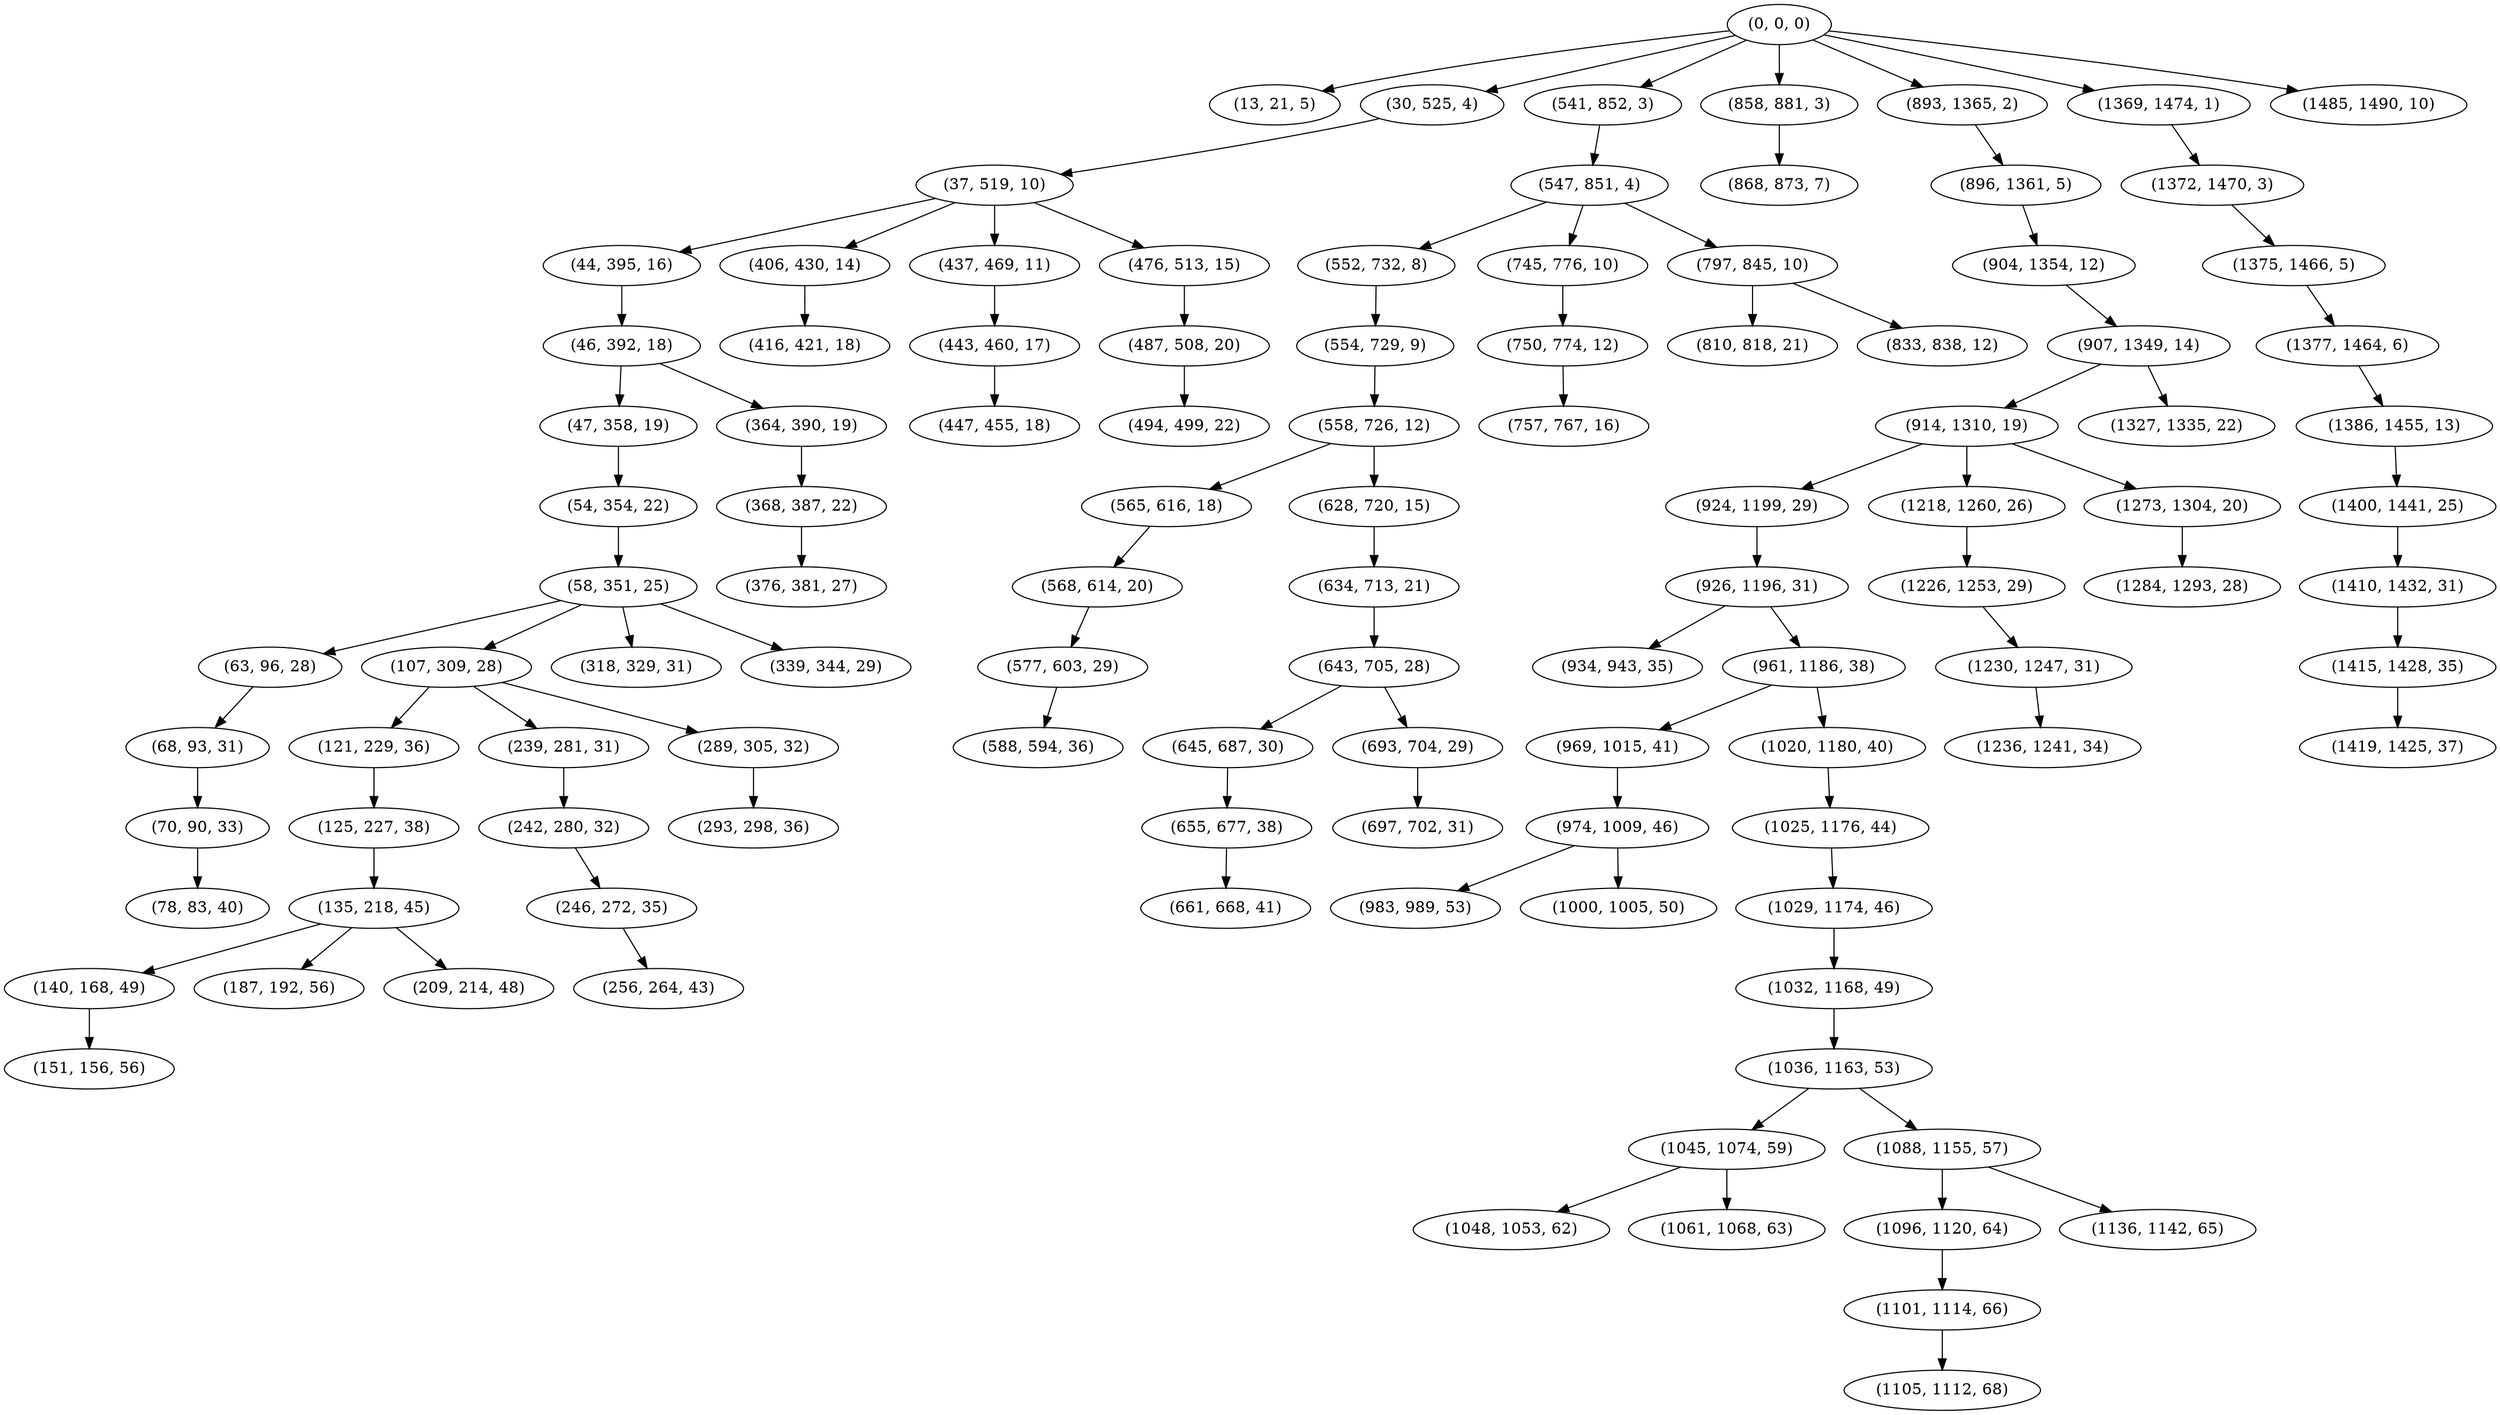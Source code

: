 digraph tree {
    "(0, 0, 0)";
    "(13, 21, 5)";
    "(30, 525, 4)";
    "(37, 519, 10)";
    "(44, 395, 16)";
    "(46, 392, 18)";
    "(47, 358, 19)";
    "(54, 354, 22)";
    "(58, 351, 25)";
    "(63, 96, 28)";
    "(68, 93, 31)";
    "(70, 90, 33)";
    "(78, 83, 40)";
    "(107, 309, 28)";
    "(121, 229, 36)";
    "(125, 227, 38)";
    "(135, 218, 45)";
    "(140, 168, 49)";
    "(151, 156, 56)";
    "(187, 192, 56)";
    "(209, 214, 48)";
    "(239, 281, 31)";
    "(242, 280, 32)";
    "(246, 272, 35)";
    "(256, 264, 43)";
    "(289, 305, 32)";
    "(293, 298, 36)";
    "(318, 329, 31)";
    "(339, 344, 29)";
    "(364, 390, 19)";
    "(368, 387, 22)";
    "(376, 381, 27)";
    "(406, 430, 14)";
    "(416, 421, 18)";
    "(437, 469, 11)";
    "(443, 460, 17)";
    "(447, 455, 18)";
    "(476, 513, 15)";
    "(487, 508, 20)";
    "(494, 499, 22)";
    "(541, 852, 3)";
    "(547, 851, 4)";
    "(552, 732, 8)";
    "(554, 729, 9)";
    "(558, 726, 12)";
    "(565, 616, 18)";
    "(568, 614, 20)";
    "(577, 603, 29)";
    "(588, 594, 36)";
    "(628, 720, 15)";
    "(634, 713, 21)";
    "(643, 705, 28)";
    "(645, 687, 30)";
    "(655, 677, 38)";
    "(661, 668, 41)";
    "(693, 704, 29)";
    "(697, 702, 31)";
    "(745, 776, 10)";
    "(750, 774, 12)";
    "(757, 767, 16)";
    "(797, 845, 10)";
    "(810, 818, 21)";
    "(833, 838, 12)";
    "(858, 881, 3)";
    "(868, 873, 7)";
    "(893, 1365, 2)";
    "(896, 1361, 5)";
    "(904, 1354, 12)";
    "(907, 1349, 14)";
    "(914, 1310, 19)";
    "(924, 1199, 29)";
    "(926, 1196, 31)";
    "(934, 943, 35)";
    "(961, 1186, 38)";
    "(969, 1015, 41)";
    "(974, 1009, 46)";
    "(983, 989, 53)";
    "(1000, 1005, 50)";
    "(1020, 1180, 40)";
    "(1025, 1176, 44)";
    "(1029, 1174, 46)";
    "(1032, 1168, 49)";
    "(1036, 1163, 53)";
    "(1045, 1074, 59)";
    "(1048, 1053, 62)";
    "(1061, 1068, 63)";
    "(1088, 1155, 57)";
    "(1096, 1120, 64)";
    "(1101, 1114, 66)";
    "(1105, 1112, 68)";
    "(1136, 1142, 65)";
    "(1218, 1260, 26)";
    "(1226, 1253, 29)";
    "(1230, 1247, 31)";
    "(1236, 1241, 34)";
    "(1273, 1304, 20)";
    "(1284, 1293, 28)";
    "(1327, 1335, 22)";
    "(1369, 1474, 1)";
    "(1372, 1470, 3)";
    "(1375, 1466, 5)";
    "(1377, 1464, 6)";
    "(1386, 1455, 13)";
    "(1400, 1441, 25)";
    "(1410, 1432, 31)";
    "(1415, 1428, 35)";
    "(1419, 1425, 37)";
    "(1485, 1490, 10)";
    "(0, 0, 0)" -> "(13, 21, 5)";
    "(0, 0, 0)" -> "(30, 525, 4)";
    "(0, 0, 0)" -> "(541, 852, 3)";
    "(0, 0, 0)" -> "(858, 881, 3)";
    "(0, 0, 0)" -> "(893, 1365, 2)";
    "(0, 0, 0)" -> "(1369, 1474, 1)";
    "(0, 0, 0)" -> "(1485, 1490, 10)";
    "(30, 525, 4)" -> "(37, 519, 10)";
    "(37, 519, 10)" -> "(44, 395, 16)";
    "(37, 519, 10)" -> "(406, 430, 14)";
    "(37, 519, 10)" -> "(437, 469, 11)";
    "(37, 519, 10)" -> "(476, 513, 15)";
    "(44, 395, 16)" -> "(46, 392, 18)";
    "(46, 392, 18)" -> "(47, 358, 19)";
    "(46, 392, 18)" -> "(364, 390, 19)";
    "(47, 358, 19)" -> "(54, 354, 22)";
    "(54, 354, 22)" -> "(58, 351, 25)";
    "(58, 351, 25)" -> "(63, 96, 28)";
    "(58, 351, 25)" -> "(107, 309, 28)";
    "(58, 351, 25)" -> "(318, 329, 31)";
    "(58, 351, 25)" -> "(339, 344, 29)";
    "(63, 96, 28)" -> "(68, 93, 31)";
    "(68, 93, 31)" -> "(70, 90, 33)";
    "(70, 90, 33)" -> "(78, 83, 40)";
    "(107, 309, 28)" -> "(121, 229, 36)";
    "(107, 309, 28)" -> "(239, 281, 31)";
    "(107, 309, 28)" -> "(289, 305, 32)";
    "(121, 229, 36)" -> "(125, 227, 38)";
    "(125, 227, 38)" -> "(135, 218, 45)";
    "(135, 218, 45)" -> "(140, 168, 49)";
    "(135, 218, 45)" -> "(187, 192, 56)";
    "(135, 218, 45)" -> "(209, 214, 48)";
    "(140, 168, 49)" -> "(151, 156, 56)";
    "(239, 281, 31)" -> "(242, 280, 32)";
    "(242, 280, 32)" -> "(246, 272, 35)";
    "(246, 272, 35)" -> "(256, 264, 43)";
    "(289, 305, 32)" -> "(293, 298, 36)";
    "(364, 390, 19)" -> "(368, 387, 22)";
    "(368, 387, 22)" -> "(376, 381, 27)";
    "(406, 430, 14)" -> "(416, 421, 18)";
    "(437, 469, 11)" -> "(443, 460, 17)";
    "(443, 460, 17)" -> "(447, 455, 18)";
    "(476, 513, 15)" -> "(487, 508, 20)";
    "(487, 508, 20)" -> "(494, 499, 22)";
    "(541, 852, 3)" -> "(547, 851, 4)";
    "(547, 851, 4)" -> "(552, 732, 8)";
    "(547, 851, 4)" -> "(745, 776, 10)";
    "(547, 851, 4)" -> "(797, 845, 10)";
    "(552, 732, 8)" -> "(554, 729, 9)";
    "(554, 729, 9)" -> "(558, 726, 12)";
    "(558, 726, 12)" -> "(565, 616, 18)";
    "(558, 726, 12)" -> "(628, 720, 15)";
    "(565, 616, 18)" -> "(568, 614, 20)";
    "(568, 614, 20)" -> "(577, 603, 29)";
    "(577, 603, 29)" -> "(588, 594, 36)";
    "(628, 720, 15)" -> "(634, 713, 21)";
    "(634, 713, 21)" -> "(643, 705, 28)";
    "(643, 705, 28)" -> "(645, 687, 30)";
    "(643, 705, 28)" -> "(693, 704, 29)";
    "(645, 687, 30)" -> "(655, 677, 38)";
    "(655, 677, 38)" -> "(661, 668, 41)";
    "(693, 704, 29)" -> "(697, 702, 31)";
    "(745, 776, 10)" -> "(750, 774, 12)";
    "(750, 774, 12)" -> "(757, 767, 16)";
    "(797, 845, 10)" -> "(810, 818, 21)";
    "(797, 845, 10)" -> "(833, 838, 12)";
    "(858, 881, 3)" -> "(868, 873, 7)";
    "(893, 1365, 2)" -> "(896, 1361, 5)";
    "(896, 1361, 5)" -> "(904, 1354, 12)";
    "(904, 1354, 12)" -> "(907, 1349, 14)";
    "(907, 1349, 14)" -> "(914, 1310, 19)";
    "(907, 1349, 14)" -> "(1327, 1335, 22)";
    "(914, 1310, 19)" -> "(924, 1199, 29)";
    "(914, 1310, 19)" -> "(1218, 1260, 26)";
    "(914, 1310, 19)" -> "(1273, 1304, 20)";
    "(924, 1199, 29)" -> "(926, 1196, 31)";
    "(926, 1196, 31)" -> "(934, 943, 35)";
    "(926, 1196, 31)" -> "(961, 1186, 38)";
    "(961, 1186, 38)" -> "(969, 1015, 41)";
    "(961, 1186, 38)" -> "(1020, 1180, 40)";
    "(969, 1015, 41)" -> "(974, 1009, 46)";
    "(974, 1009, 46)" -> "(983, 989, 53)";
    "(974, 1009, 46)" -> "(1000, 1005, 50)";
    "(1020, 1180, 40)" -> "(1025, 1176, 44)";
    "(1025, 1176, 44)" -> "(1029, 1174, 46)";
    "(1029, 1174, 46)" -> "(1032, 1168, 49)";
    "(1032, 1168, 49)" -> "(1036, 1163, 53)";
    "(1036, 1163, 53)" -> "(1045, 1074, 59)";
    "(1036, 1163, 53)" -> "(1088, 1155, 57)";
    "(1045, 1074, 59)" -> "(1048, 1053, 62)";
    "(1045, 1074, 59)" -> "(1061, 1068, 63)";
    "(1088, 1155, 57)" -> "(1096, 1120, 64)";
    "(1088, 1155, 57)" -> "(1136, 1142, 65)";
    "(1096, 1120, 64)" -> "(1101, 1114, 66)";
    "(1101, 1114, 66)" -> "(1105, 1112, 68)";
    "(1218, 1260, 26)" -> "(1226, 1253, 29)";
    "(1226, 1253, 29)" -> "(1230, 1247, 31)";
    "(1230, 1247, 31)" -> "(1236, 1241, 34)";
    "(1273, 1304, 20)" -> "(1284, 1293, 28)";
    "(1369, 1474, 1)" -> "(1372, 1470, 3)";
    "(1372, 1470, 3)" -> "(1375, 1466, 5)";
    "(1375, 1466, 5)" -> "(1377, 1464, 6)";
    "(1377, 1464, 6)" -> "(1386, 1455, 13)";
    "(1386, 1455, 13)" -> "(1400, 1441, 25)";
    "(1400, 1441, 25)" -> "(1410, 1432, 31)";
    "(1410, 1432, 31)" -> "(1415, 1428, 35)";
    "(1415, 1428, 35)" -> "(1419, 1425, 37)";
}
